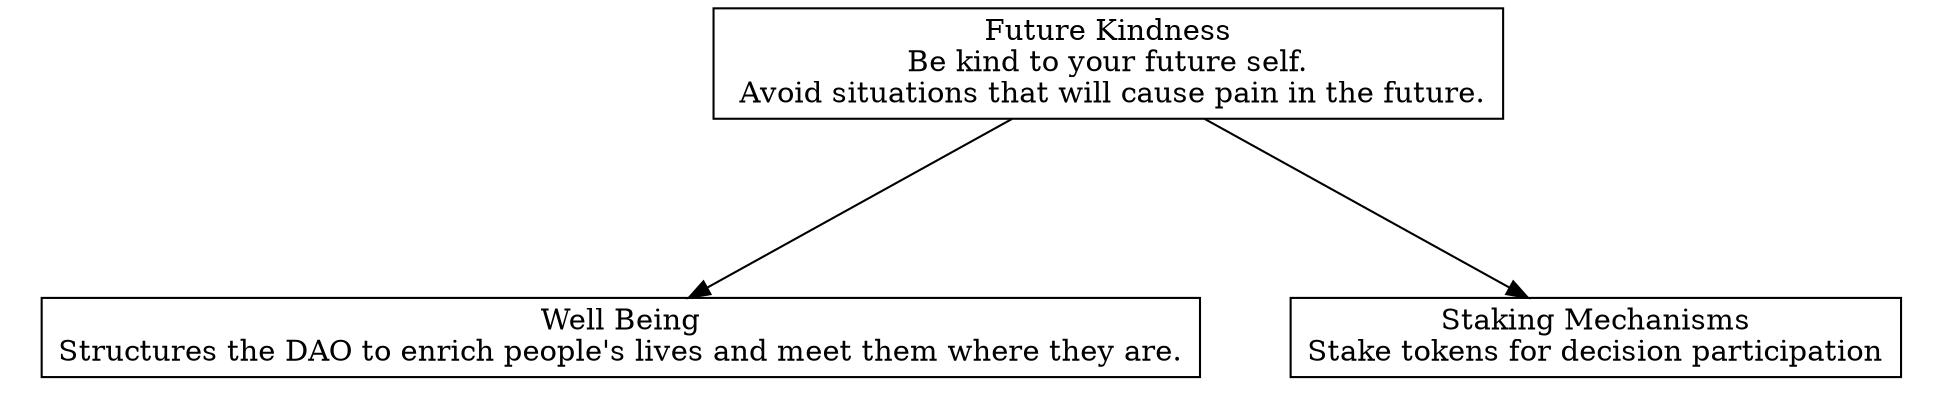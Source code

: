 digraph "" {
	graph [nodesep=0.6,
		rankdir=TB,
		ranksep=1.2
	];
	node [label="\N",
		shape=box
	];
	subgraph cluster_descendants {
		graph [rank=min,
			style=invis
		];
		"Staking Mechanisms"	[label="Staking Mechanisms\nStake tokens for decision participation"];
		"Well Being"	[label="Well Being\nStructures the DAO to enrich people's lives and meet them where they are."];
	}
	"Future Kindness"	[label="Future Kindness\nBe kind to your future self.\n Avoid situations that will cause pain in the future."];
	"Future Kindness" -> "Staking Mechanisms";
	"Future Kindness" -> "Well Being";
}
